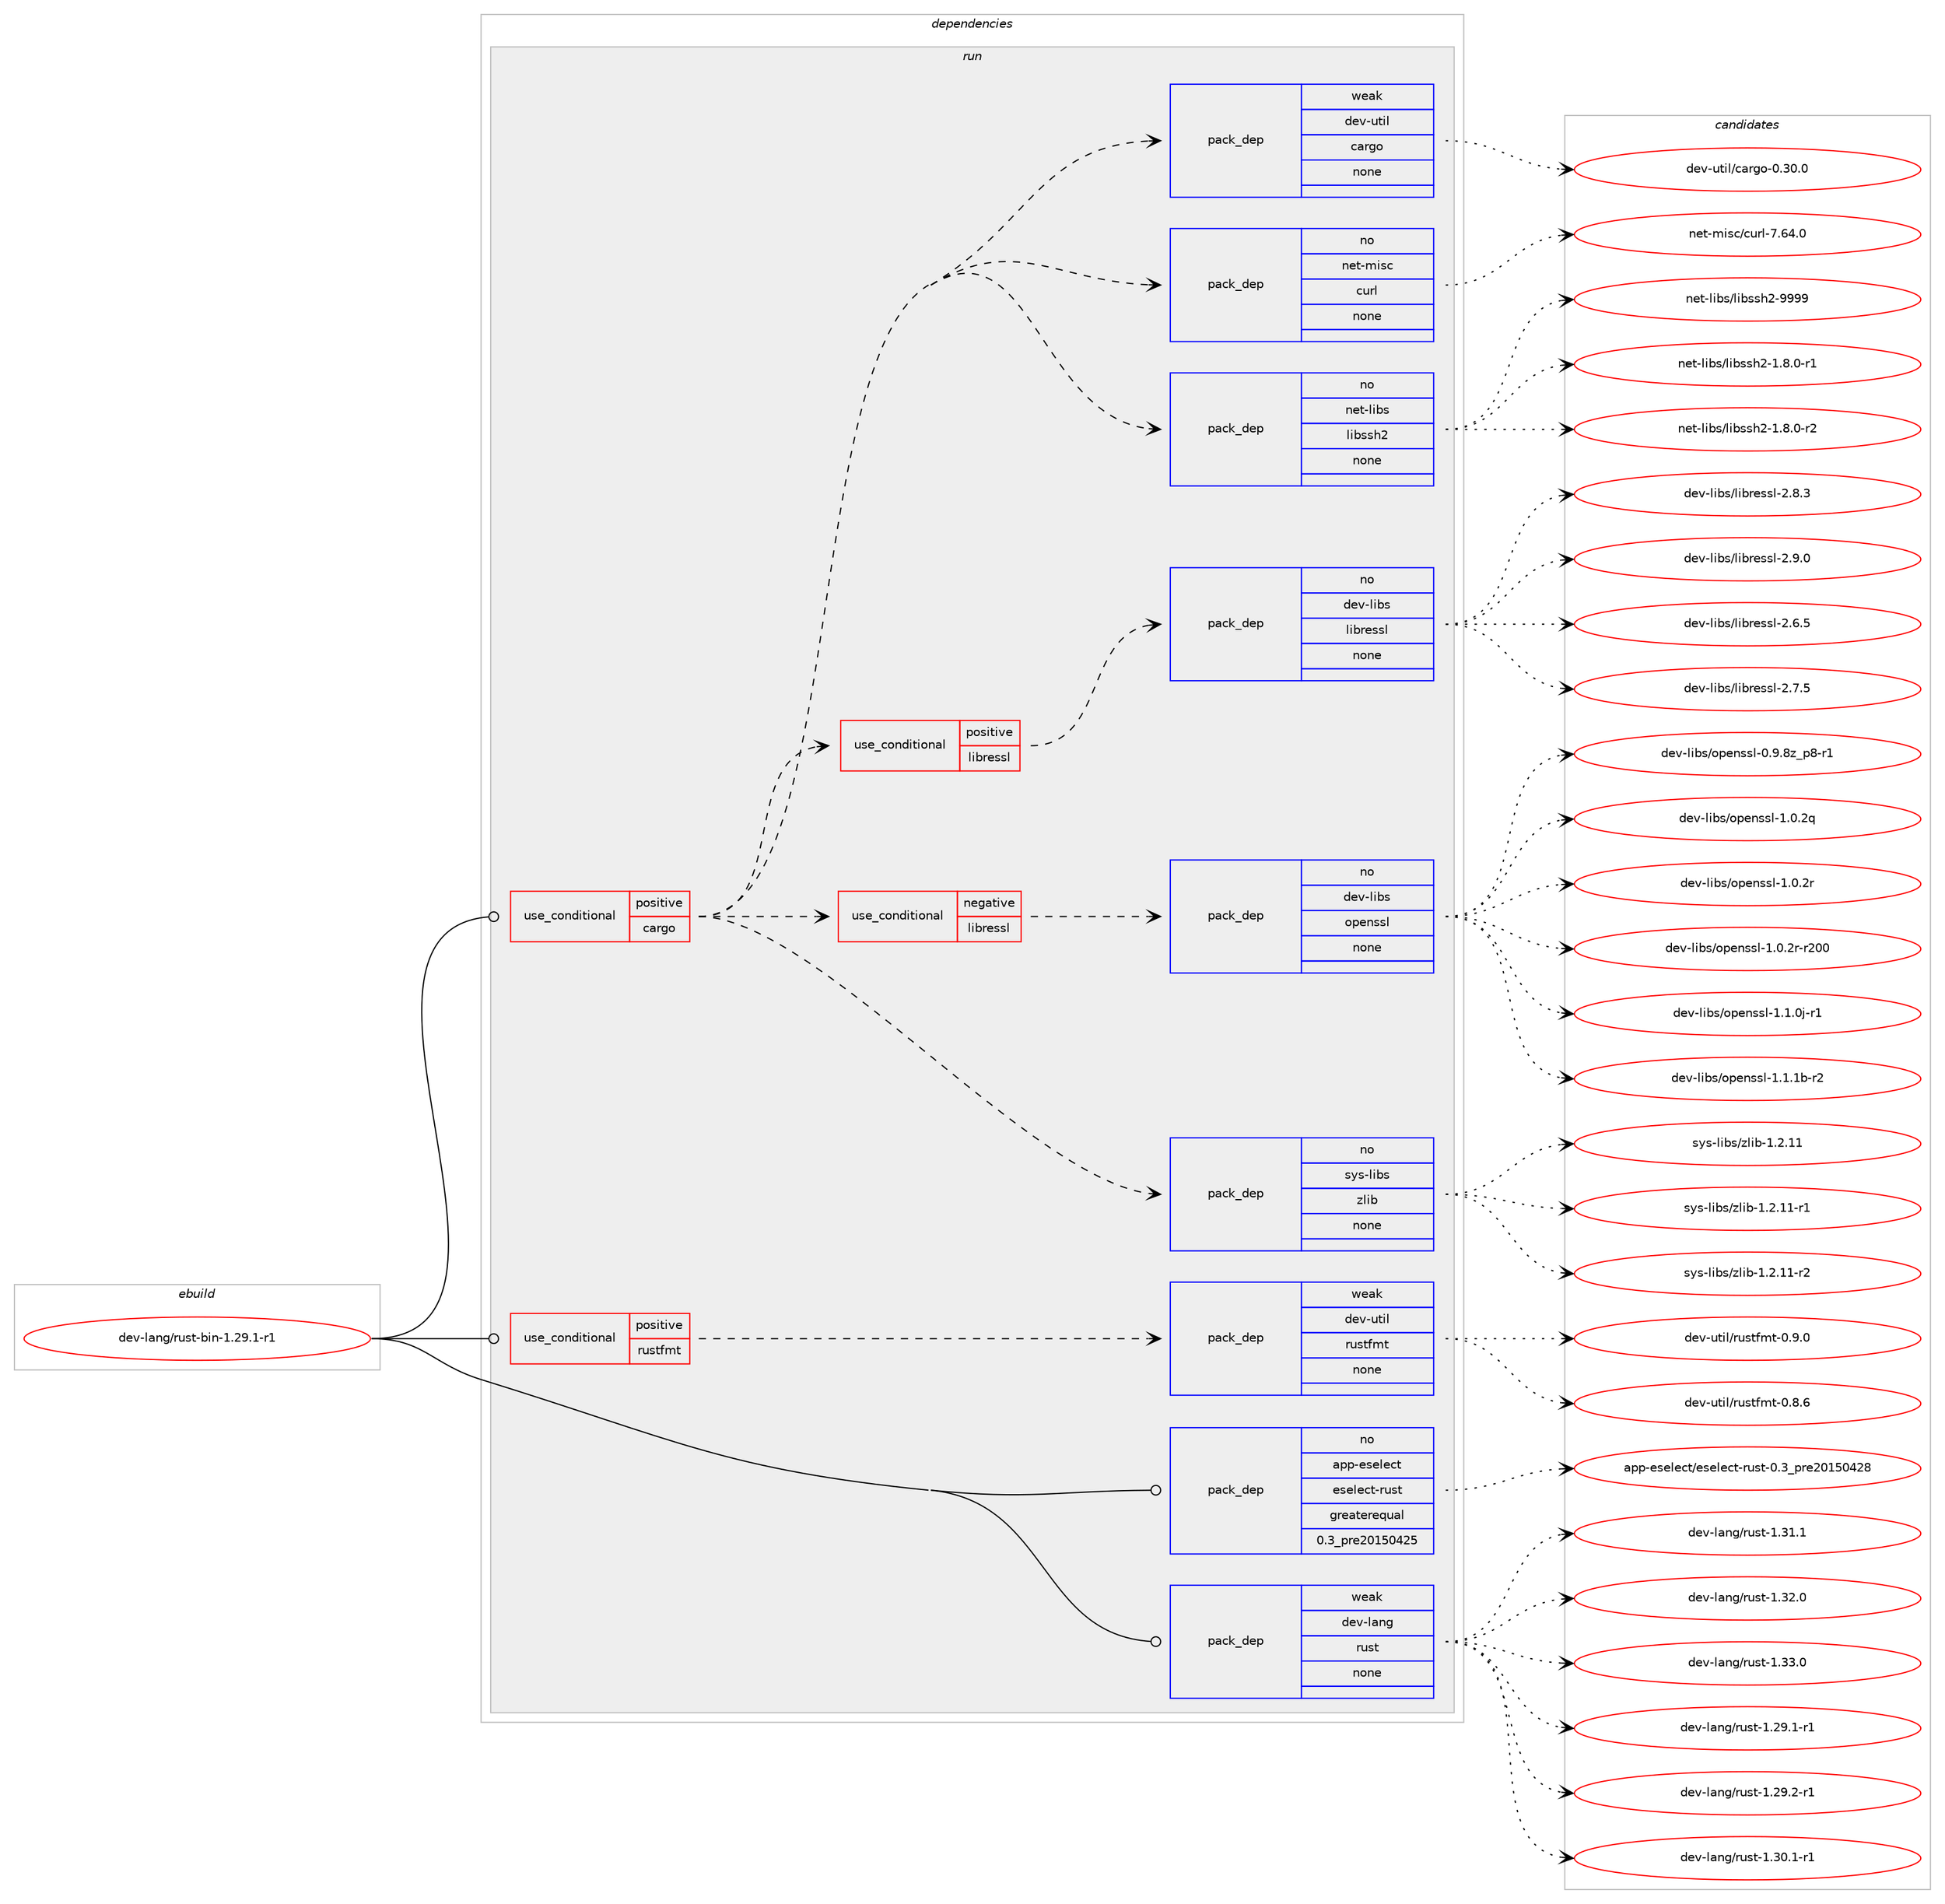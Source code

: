 digraph prolog {

# *************
# Graph options
# *************

newrank=true;
concentrate=true;
compound=true;
graph [rankdir=LR,fontname=Helvetica,fontsize=10,ranksep=1.5];#, ranksep=2.5, nodesep=0.2];
edge  [arrowhead=vee];
node  [fontname=Helvetica,fontsize=10];

# **********
# The ebuild
# **********

subgraph cluster_leftcol {
color=gray;
rank=same;
label=<<i>ebuild</i>>;
id [label="dev-lang/rust-bin-1.29.1-r1", color=red, width=4, href="../dev-lang/rust-bin-1.29.1-r1.svg"];
}

# ****************
# The dependencies
# ****************

subgraph cluster_midcol {
color=gray;
label=<<i>dependencies</i>>;
subgraph cluster_compile {
fillcolor="#eeeeee";
style=filled;
label=<<i>compile</i>>;
}
subgraph cluster_compileandrun {
fillcolor="#eeeeee";
style=filled;
label=<<i>compile and run</i>>;
}
subgraph cluster_run {
fillcolor="#eeeeee";
style=filled;
label=<<i>run</i>>;
subgraph cond364844 {
dependency1362591 [label=<<TABLE BORDER="0" CELLBORDER="1" CELLSPACING="0" CELLPADDING="4"><TR><TD ROWSPAN="3" CELLPADDING="10">use_conditional</TD></TR><TR><TD>positive</TD></TR><TR><TD>cargo</TD></TR></TABLE>>, shape=none, color=red];
subgraph pack975141 {
dependency1362592 [label=<<TABLE BORDER="0" CELLBORDER="1" CELLSPACING="0" CELLPADDING="4" WIDTH="220"><TR><TD ROWSPAN="6" CELLPADDING="30">pack_dep</TD></TR><TR><TD WIDTH="110">no</TD></TR><TR><TD>sys-libs</TD></TR><TR><TD>zlib</TD></TR><TR><TD>none</TD></TR><TR><TD></TD></TR></TABLE>>, shape=none, color=blue];
}
dependency1362591:e -> dependency1362592:w [weight=20,style="dashed",arrowhead="vee"];
subgraph cond364845 {
dependency1362593 [label=<<TABLE BORDER="0" CELLBORDER="1" CELLSPACING="0" CELLPADDING="4"><TR><TD ROWSPAN="3" CELLPADDING="10">use_conditional</TD></TR><TR><TD>negative</TD></TR><TR><TD>libressl</TD></TR></TABLE>>, shape=none, color=red];
subgraph pack975142 {
dependency1362594 [label=<<TABLE BORDER="0" CELLBORDER="1" CELLSPACING="0" CELLPADDING="4" WIDTH="220"><TR><TD ROWSPAN="6" CELLPADDING="30">pack_dep</TD></TR><TR><TD WIDTH="110">no</TD></TR><TR><TD>dev-libs</TD></TR><TR><TD>openssl</TD></TR><TR><TD>none</TD></TR><TR><TD></TD></TR></TABLE>>, shape=none, color=blue];
}
dependency1362593:e -> dependency1362594:w [weight=20,style="dashed",arrowhead="vee"];
}
dependency1362591:e -> dependency1362593:w [weight=20,style="dashed",arrowhead="vee"];
subgraph cond364846 {
dependency1362595 [label=<<TABLE BORDER="0" CELLBORDER="1" CELLSPACING="0" CELLPADDING="4"><TR><TD ROWSPAN="3" CELLPADDING="10">use_conditional</TD></TR><TR><TD>positive</TD></TR><TR><TD>libressl</TD></TR></TABLE>>, shape=none, color=red];
subgraph pack975143 {
dependency1362596 [label=<<TABLE BORDER="0" CELLBORDER="1" CELLSPACING="0" CELLPADDING="4" WIDTH="220"><TR><TD ROWSPAN="6" CELLPADDING="30">pack_dep</TD></TR><TR><TD WIDTH="110">no</TD></TR><TR><TD>dev-libs</TD></TR><TR><TD>libressl</TD></TR><TR><TD>none</TD></TR><TR><TD></TD></TR></TABLE>>, shape=none, color=blue];
}
dependency1362595:e -> dependency1362596:w [weight=20,style="dashed",arrowhead="vee"];
}
dependency1362591:e -> dependency1362595:w [weight=20,style="dashed",arrowhead="vee"];
subgraph pack975144 {
dependency1362597 [label=<<TABLE BORDER="0" CELLBORDER="1" CELLSPACING="0" CELLPADDING="4" WIDTH="220"><TR><TD ROWSPAN="6" CELLPADDING="30">pack_dep</TD></TR><TR><TD WIDTH="110">no</TD></TR><TR><TD>net-libs</TD></TR><TR><TD>libssh2</TD></TR><TR><TD>none</TD></TR><TR><TD></TD></TR></TABLE>>, shape=none, color=blue];
}
dependency1362591:e -> dependency1362597:w [weight=20,style="dashed",arrowhead="vee"];
subgraph pack975145 {
dependency1362598 [label=<<TABLE BORDER="0" CELLBORDER="1" CELLSPACING="0" CELLPADDING="4" WIDTH="220"><TR><TD ROWSPAN="6" CELLPADDING="30">pack_dep</TD></TR><TR><TD WIDTH="110">no</TD></TR><TR><TD>net-misc</TD></TR><TR><TD>curl</TD></TR><TR><TD>none</TD></TR><TR><TD></TD></TR></TABLE>>, shape=none, color=blue];
}
dependency1362591:e -> dependency1362598:w [weight=20,style="dashed",arrowhead="vee"];
subgraph pack975146 {
dependency1362599 [label=<<TABLE BORDER="0" CELLBORDER="1" CELLSPACING="0" CELLPADDING="4" WIDTH="220"><TR><TD ROWSPAN="6" CELLPADDING="30">pack_dep</TD></TR><TR><TD WIDTH="110">weak</TD></TR><TR><TD>dev-util</TD></TR><TR><TD>cargo</TD></TR><TR><TD>none</TD></TR><TR><TD></TD></TR></TABLE>>, shape=none, color=blue];
}
dependency1362591:e -> dependency1362599:w [weight=20,style="dashed",arrowhead="vee"];
}
id:e -> dependency1362591:w [weight=20,style="solid",arrowhead="odot"];
subgraph cond364847 {
dependency1362600 [label=<<TABLE BORDER="0" CELLBORDER="1" CELLSPACING="0" CELLPADDING="4"><TR><TD ROWSPAN="3" CELLPADDING="10">use_conditional</TD></TR><TR><TD>positive</TD></TR><TR><TD>rustfmt</TD></TR></TABLE>>, shape=none, color=red];
subgraph pack975147 {
dependency1362601 [label=<<TABLE BORDER="0" CELLBORDER="1" CELLSPACING="0" CELLPADDING="4" WIDTH="220"><TR><TD ROWSPAN="6" CELLPADDING="30">pack_dep</TD></TR><TR><TD WIDTH="110">weak</TD></TR><TR><TD>dev-util</TD></TR><TR><TD>rustfmt</TD></TR><TR><TD>none</TD></TR><TR><TD></TD></TR></TABLE>>, shape=none, color=blue];
}
dependency1362600:e -> dependency1362601:w [weight=20,style="dashed",arrowhead="vee"];
}
id:e -> dependency1362600:w [weight=20,style="solid",arrowhead="odot"];
subgraph pack975148 {
dependency1362602 [label=<<TABLE BORDER="0" CELLBORDER="1" CELLSPACING="0" CELLPADDING="4" WIDTH="220"><TR><TD ROWSPAN="6" CELLPADDING="30">pack_dep</TD></TR><TR><TD WIDTH="110">no</TD></TR><TR><TD>app-eselect</TD></TR><TR><TD>eselect-rust</TD></TR><TR><TD>greaterequal</TD></TR><TR><TD>0.3_pre20150425</TD></TR></TABLE>>, shape=none, color=blue];
}
id:e -> dependency1362602:w [weight=20,style="solid",arrowhead="odot"];
subgraph pack975149 {
dependency1362603 [label=<<TABLE BORDER="0" CELLBORDER="1" CELLSPACING="0" CELLPADDING="4" WIDTH="220"><TR><TD ROWSPAN="6" CELLPADDING="30">pack_dep</TD></TR><TR><TD WIDTH="110">weak</TD></TR><TR><TD>dev-lang</TD></TR><TR><TD>rust</TD></TR><TR><TD>none</TD></TR><TR><TD></TD></TR></TABLE>>, shape=none, color=blue];
}
id:e -> dependency1362603:w [weight=20,style="solid",arrowhead="odot"];
}
}

# **************
# The candidates
# **************

subgraph cluster_choices {
rank=same;
color=gray;
label=<<i>candidates</i>>;

subgraph choice975141 {
color=black;
nodesep=1;
choice1151211154510810598115471221081059845494650464949 [label="sys-libs/zlib-1.2.11", color=red, width=4,href="../sys-libs/zlib-1.2.11.svg"];
choice11512111545108105981154712210810598454946504649494511449 [label="sys-libs/zlib-1.2.11-r1", color=red, width=4,href="../sys-libs/zlib-1.2.11-r1.svg"];
choice11512111545108105981154712210810598454946504649494511450 [label="sys-libs/zlib-1.2.11-r2", color=red, width=4,href="../sys-libs/zlib-1.2.11-r2.svg"];
dependency1362592:e -> choice1151211154510810598115471221081059845494650464949:w [style=dotted,weight="100"];
dependency1362592:e -> choice11512111545108105981154712210810598454946504649494511449:w [style=dotted,weight="100"];
dependency1362592:e -> choice11512111545108105981154712210810598454946504649494511450:w [style=dotted,weight="100"];
}
subgraph choice975142 {
color=black;
nodesep=1;
choice10010111845108105981154711111210111011511510845484657465612295112564511449 [label="dev-libs/openssl-0.9.8z_p8-r1", color=red, width=4,href="../dev-libs/openssl-0.9.8z_p8-r1.svg"];
choice100101118451081059811547111112101110115115108454946484650113 [label="dev-libs/openssl-1.0.2q", color=red, width=4,href="../dev-libs/openssl-1.0.2q.svg"];
choice100101118451081059811547111112101110115115108454946484650114 [label="dev-libs/openssl-1.0.2r", color=red, width=4,href="../dev-libs/openssl-1.0.2r.svg"];
choice10010111845108105981154711111210111011511510845494648465011445114504848 [label="dev-libs/openssl-1.0.2r-r200", color=red, width=4,href="../dev-libs/openssl-1.0.2r-r200.svg"];
choice1001011184510810598115471111121011101151151084549464946481064511449 [label="dev-libs/openssl-1.1.0j-r1", color=red, width=4,href="../dev-libs/openssl-1.1.0j-r1.svg"];
choice100101118451081059811547111112101110115115108454946494649984511450 [label="dev-libs/openssl-1.1.1b-r2", color=red, width=4,href="../dev-libs/openssl-1.1.1b-r2.svg"];
dependency1362594:e -> choice10010111845108105981154711111210111011511510845484657465612295112564511449:w [style=dotted,weight="100"];
dependency1362594:e -> choice100101118451081059811547111112101110115115108454946484650113:w [style=dotted,weight="100"];
dependency1362594:e -> choice100101118451081059811547111112101110115115108454946484650114:w [style=dotted,weight="100"];
dependency1362594:e -> choice10010111845108105981154711111210111011511510845494648465011445114504848:w [style=dotted,weight="100"];
dependency1362594:e -> choice1001011184510810598115471111121011101151151084549464946481064511449:w [style=dotted,weight="100"];
dependency1362594:e -> choice100101118451081059811547111112101110115115108454946494649984511450:w [style=dotted,weight="100"];
}
subgraph choice975143 {
color=black;
nodesep=1;
choice10010111845108105981154710810598114101115115108455046544653 [label="dev-libs/libressl-2.6.5", color=red, width=4,href="../dev-libs/libressl-2.6.5.svg"];
choice10010111845108105981154710810598114101115115108455046554653 [label="dev-libs/libressl-2.7.5", color=red, width=4,href="../dev-libs/libressl-2.7.5.svg"];
choice10010111845108105981154710810598114101115115108455046564651 [label="dev-libs/libressl-2.8.3", color=red, width=4,href="../dev-libs/libressl-2.8.3.svg"];
choice10010111845108105981154710810598114101115115108455046574648 [label="dev-libs/libressl-2.9.0", color=red, width=4,href="../dev-libs/libressl-2.9.0.svg"];
dependency1362596:e -> choice10010111845108105981154710810598114101115115108455046544653:w [style=dotted,weight="100"];
dependency1362596:e -> choice10010111845108105981154710810598114101115115108455046554653:w [style=dotted,weight="100"];
dependency1362596:e -> choice10010111845108105981154710810598114101115115108455046564651:w [style=dotted,weight="100"];
dependency1362596:e -> choice10010111845108105981154710810598114101115115108455046574648:w [style=dotted,weight="100"];
}
subgraph choice975144 {
color=black;
nodesep=1;
choice11010111645108105981154710810598115115104504549465646484511449 [label="net-libs/libssh2-1.8.0-r1", color=red, width=4,href="../net-libs/libssh2-1.8.0-r1.svg"];
choice11010111645108105981154710810598115115104504549465646484511450 [label="net-libs/libssh2-1.8.0-r2", color=red, width=4,href="../net-libs/libssh2-1.8.0-r2.svg"];
choice11010111645108105981154710810598115115104504557575757 [label="net-libs/libssh2-9999", color=red, width=4,href="../net-libs/libssh2-9999.svg"];
dependency1362597:e -> choice11010111645108105981154710810598115115104504549465646484511449:w [style=dotted,weight="100"];
dependency1362597:e -> choice11010111645108105981154710810598115115104504549465646484511450:w [style=dotted,weight="100"];
dependency1362597:e -> choice11010111645108105981154710810598115115104504557575757:w [style=dotted,weight="100"];
}
subgraph choice975145 {
color=black;
nodesep=1;
choice1101011164510910511599479911711410845554654524648 [label="net-misc/curl-7.64.0", color=red, width=4,href="../net-misc/curl-7.64.0.svg"];
dependency1362598:e -> choice1101011164510910511599479911711410845554654524648:w [style=dotted,weight="100"];
}
subgraph choice975146 {
color=black;
nodesep=1;
choice1001011184511711610510847999711410311145484651484648 [label="dev-util/cargo-0.30.0", color=red, width=4,href="../dev-util/cargo-0.30.0.svg"];
dependency1362599:e -> choice1001011184511711610510847999711410311145484651484648:w [style=dotted,weight="100"];
}
subgraph choice975147 {
color=black;
nodesep=1;
choice1001011184511711610510847114117115116102109116454846564654 [label="dev-util/rustfmt-0.8.6", color=red, width=4,href="../dev-util/rustfmt-0.8.6.svg"];
choice1001011184511711610510847114117115116102109116454846574648 [label="dev-util/rustfmt-0.9.0", color=red, width=4,href="../dev-util/rustfmt-0.9.0.svg"];
dependency1362601:e -> choice1001011184511711610510847114117115116102109116454846564654:w [style=dotted,weight="100"];
dependency1362601:e -> choice1001011184511711610510847114117115116102109116454846574648:w [style=dotted,weight="100"];
}
subgraph choice975148 {
color=black;
nodesep=1;
choice97112112451011151011081019911647101115101108101991164511411711511645484651951121141015048495348525056 [label="app-eselect/eselect-rust-0.3_pre20150428", color=red, width=4,href="../app-eselect/eselect-rust-0.3_pre20150428.svg"];
dependency1362602:e -> choice97112112451011151011081019911647101115101108101991164511411711511645484651951121141015048495348525056:w [style=dotted,weight="100"];
}
subgraph choice975149 {
color=black;
nodesep=1;
choice100101118451089711010347114117115116454946505746494511449 [label="dev-lang/rust-1.29.1-r1", color=red, width=4,href="../dev-lang/rust-1.29.1-r1.svg"];
choice100101118451089711010347114117115116454946505746504511449 [label="dev-lang/rust-1.29.2-r1", color=red, width=4,href="../dev-lang/rust-1.29.2-r1.svg"];
choice100101118451089711010347114117115116454946514846494511449 [label="dev-lang/rust-1.30.1-r1", color=red, width=4,href="../dev-lang/rust-1.30.1-r1.svg"];
choice10010111845108971101034711411711511645494651494649 [label="dev-lang/rust-1.31.1", color=red, width=4,href="../dev-lang/rust-1.31.1.svg"];
choice10010111845108971101034711411711511645494651504648 [label="dev-lang/rust-1.32.0", color=red, width=4,href="../dev-lang/rust-1.32.0.svg"];
choice10010111845108971101034711411711511645494651514648 [label="dev-lang/rust-1.33.0", color=red, width=4,href="../dev-lang/rust-1.33.0.svg"];
dependency1362603:e -> choice100101118451089711010347114117115116454946505746494511449:w [style=dotted,weight="100"];
dependency1362603:e -> choice100101118451089711010347114117115116454946505746504511449:w [style=dotted,weight="100"];
dependency1362603:e -> choice100101118451089711010347114117115116454946514846494511449:w [style=dotted,weight="100"];
dependency1362603:e -> choice10010111845108971101034711411711511645494651494649:w [style=dotted,weight="100"];
dependency1362603:e -> choice10010111845108971101034711411711511645494651504648:w [style=dotted,weight="100"];
dependency1362603:e -> choice10010111845108971101034711411711511645494651514648:w [style=dotted,weight="100"];
}
}

}
